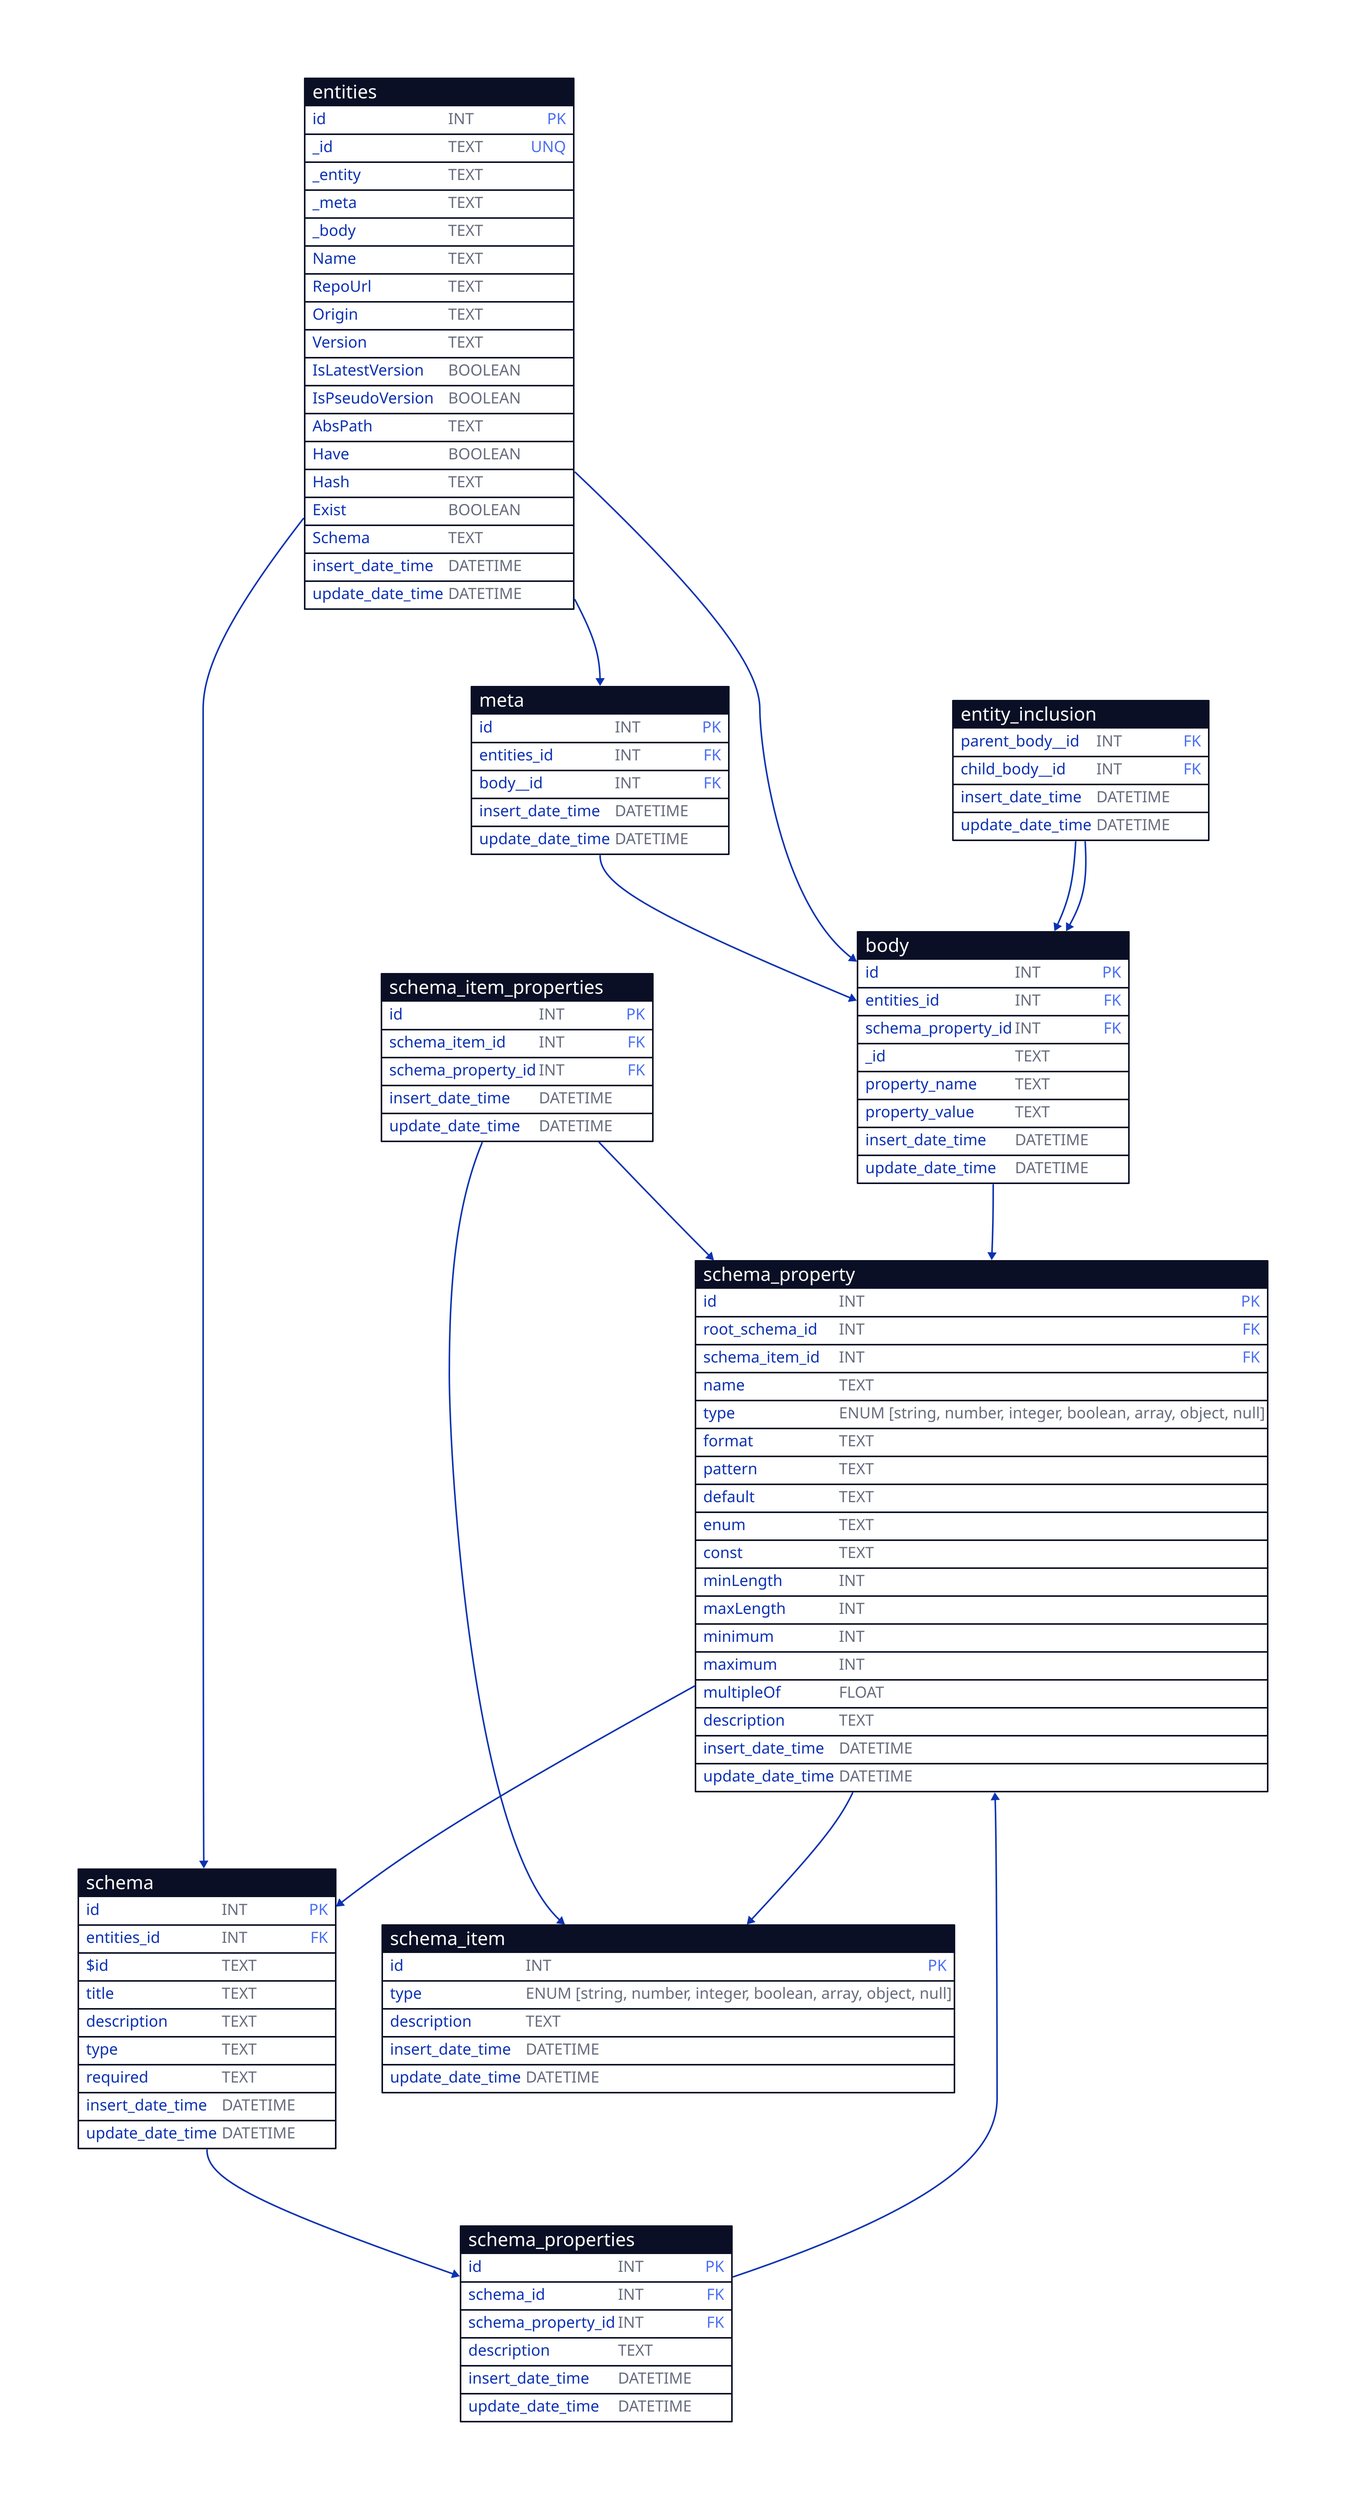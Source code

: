 # TODO: Need to add other schema details like data type, constrains, etc. From the information here we need to be able to regenerate the schema and the .hery file. Maybe add another table for other details from the schema

entities: {
  shape: sql_table
  id: INT {constraint: primary_key}
  _id: TEXT {constraint: unique}
  _entity: TEXT
  _meta: TEXT
  _body: TEXT
  Name: TEXT
  RepoUrl: TEXT
  Origin: TEXT
  Version: TEXT
  IsLatestVersion: BOOLEAN
  IsPseudoVersion: BOOLEAN
  AbsPath: TEXT
  Have: BOOLEAN
  Hash: TEXT
  Exist: BOOLEAN
  Schema: TEXT
  insert_date_time: DATETIME
  update_date_time: DATETIME
}

meta: {
  shape: sql_table
  id: INT {constraint: primary_key}
  entities_id: INT {constraint: foreign_key}
  body__id: INT {constraint: foreign_key}
  insert_date_time: DATETIME
  update_date_time: DATETIME
}

body: {
  shape: sql_table
  id: INT {constraint: primary_key}
  entities_id: INT {constraint: foreign_key}
  schema_property_id: INT {constraint: foreign_key}
  _id: TEXT
  property_name: TEXT
  property_value: TEXT
  insert_date_time: DATETIME
  update_date_time: DATETIME
}

entity_inclusion: {
  shape: sql_table
  parent_body__id: INT {constraint: foreign_key}
  child_body__id: INT {constraint: foreign_key}
  insert_date_time: DATETIME
  update_date_time: DATETIME
}

schema: {
  shape: sql_table
  id: INT {constraint: primary_key}
  entities_id: INT {constraint: foreign_key}
  \$id: TEXT
  title: TEXT
  description: TEXT
  type: TEXT
  required: TEXT
  insert_date_time: DATETIME
  update_date_time: DATETIME
}

schema_properties: {
  shape: sql_table
  id: INT {constraint: primary_key}
  schema_id: INT {constraint: foreign_key}
  schema_property_id: INT {constraint: foreign_key}
  description: TEXT
  insert_date_time: DATETIME
  update_date_time: DATETIME
}

schema_property: {
  shape: sql_table
  id: INT {constraint: primary_key}
  root_schema_id: INT {constraint: foreign_key}
  schema_item_id: INT {constraint: foreign_key}
  name: TEXT
  type: ENUM \[string, number, integer, boolean, array, object, null\]
  format: TEXT
  pattern: TEXT
  default: TEXT
  enum: TEXT
  const: TEXT
  minLength: INT
  maxLength: INT
  minimum: INT
  maximum: INT
  multipleOf: FLOAT
  description: TEXT
  insert_date_time: DATETIME
  update_date_time: DATETIME
}

schema_item_properties: {
  shape: sql_table
  id: INT {constraint: primary_key}
  schema_item_id: INT {constraint: foreign_key}
  schema_property_id: INT {constraint: foreign_key}
  insert_date_time: DATETIME
  update_date_time: DATETIME
}

schema_item: {
  shape: sql_table
  id: INT {constraint: primary_key}
  type: ENUM \[string, number, integer, boolean, array, object, null\]
  description: TEXT
  insert_date_time: DATETIME
  update_date_time: DATETIME
}

entities.id -> meta.entities_id
meta.body__id -> body._id
entities.id -> body.entities_id
entities.id -> schema.entities_id

schema.id -> schema_properties.schema_id
schema_properties.schema_property_id -> schema_property.id
schema_item_properties.schema_item_id -> schema_item.id
schema_item_properties.schema_property_id -> schema_property.id
schema_property.schema_item_id -> schema_item.id

entity_inclusion.parent_body__id -> body.id
entity_inclusion.child_body__id -> body.id

body.schema_property_id -> schema_property.id

schema_property.root_schema_id -> schema.id
